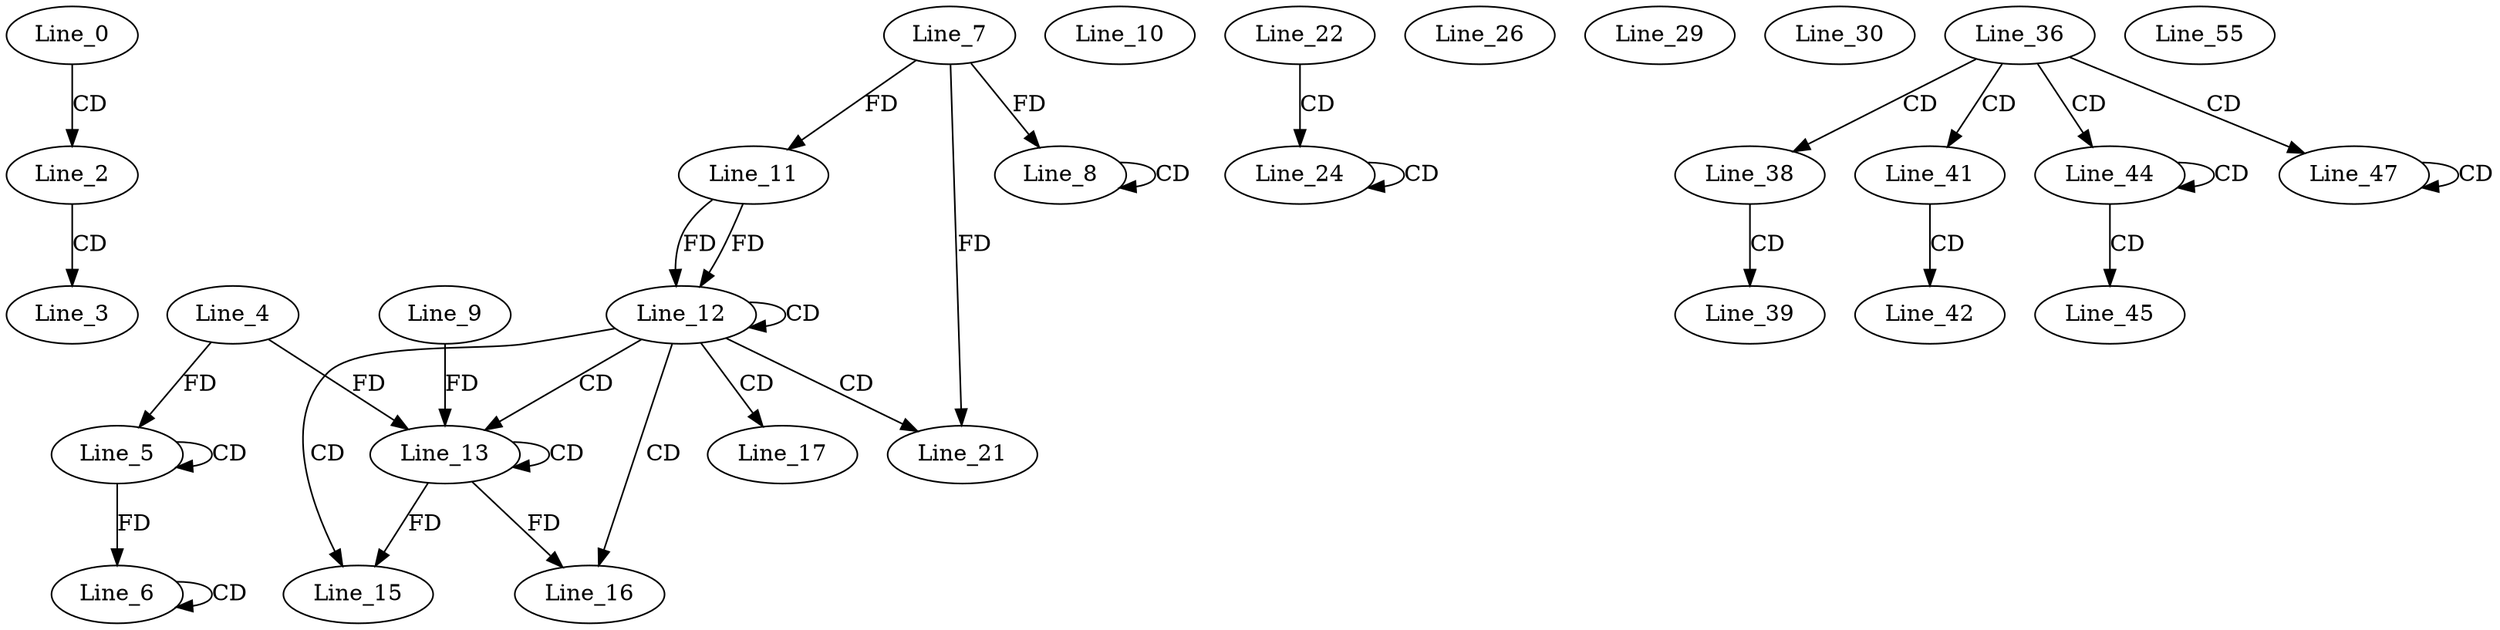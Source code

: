 digraph G {
  Line_0;
  Line_2;
  Line_3;
  Line_4;
  Line_5;
  Line_5;
  Line_6;
  Line_6;
  Line_6;
  Line_7;
  Line_8;
  Line_8;
  Line_8;
  Line_9;
  Line_9;
  Line_10;
  Line_11;
  Line_11;
  Line_12;
  Line_12;
  Line_13;
  Line_13;
  Line_15;
  Line_15;
  Line_16;
  Line_17;
  Line_21;
  Line_21;
  Line_22;
  Line_24;
  Line_24;
  Line_24;
  Line_26;
  Line_29;
  Line_29;
  Line_29;
  Line_29;
  Line_29;
  Line_30;
  Line_30;
  Line_36;
  Line_38;
  Line_39;
  Line_41;
  Line_42;
  Line_44;
  Line_44;
  Line_45;
  Line_47;
  Line_47;
  Line_47;
  Line_47;
  Line_55;
  Line_55;
  Line_55;
  Line_0 -> Line_2 [ label="CD" ];
  Line_2 -> Line_3 [ label="CD" ];
  Line_5 -> Line_5 [ label="CD" ];
  Line_4 -> Line_5 [ label="FD" ];
  Line_6 -> Line_6 [ label="CD" ];
  Line_5 -> Line_6 [ label="FD" ];
  Line_8 -> Line_8 [ label="CD" ];
  Line_7 -> Line_8 [ label="FD" ];
  Line_7 -> Line_11 [ label="FD" ];
  Line_11 -> Line_12 [ label="FD" ];
  Line_12 -> Line_12 [ label="CD" ];
  Line_11 -> Line_12 [ label="FD" ];
  Line_12 -> Line_13 [ label="CD" ];
  Line_13 -> Line_13 [ label="CD" ];
  Line_4 -> Line_13 [ label="FD" ];
  Line_9 -> Line_13 [ label="FD" ];
  Line_12 -> Line_15 [ label="CD" ];
  Line_13 -> Line_15 [ label="FD" ];
  Line_12 -> Line_16 [ label="CD" ];
  Line_13 -> Line_16 [ label="FD" ];
  Line_12 -> Line_17 [ label="CD" ];
  Line_12 -> Line_21 [ label="CD" ];
  Line_7 -> Line_21 [ label="FD" ];
  Line_22 -> Line_24 [ label="CD" ];
  Line_24 -> Line_24 [ label="CD" ];
  Line_36 -> Line_38 [ label="CD" ];
  Line_38 -> Line_39 [ label="CD" ];
  Line_36 -> Line_41 [ label="CD" ];
  Line_41 -> Line_42 [ label="CD" ];
  Line_36 -> Line_44 [ label="CD" ];
  Line_44 -> Line_44 [ label="CD" ];
  Line_44 -> Line_45 [ label="CD" ];
  Line_36 -> Line_47 [ label="CD" ];
  Line_47 -> Line_47 [ label="CD" ];
}
